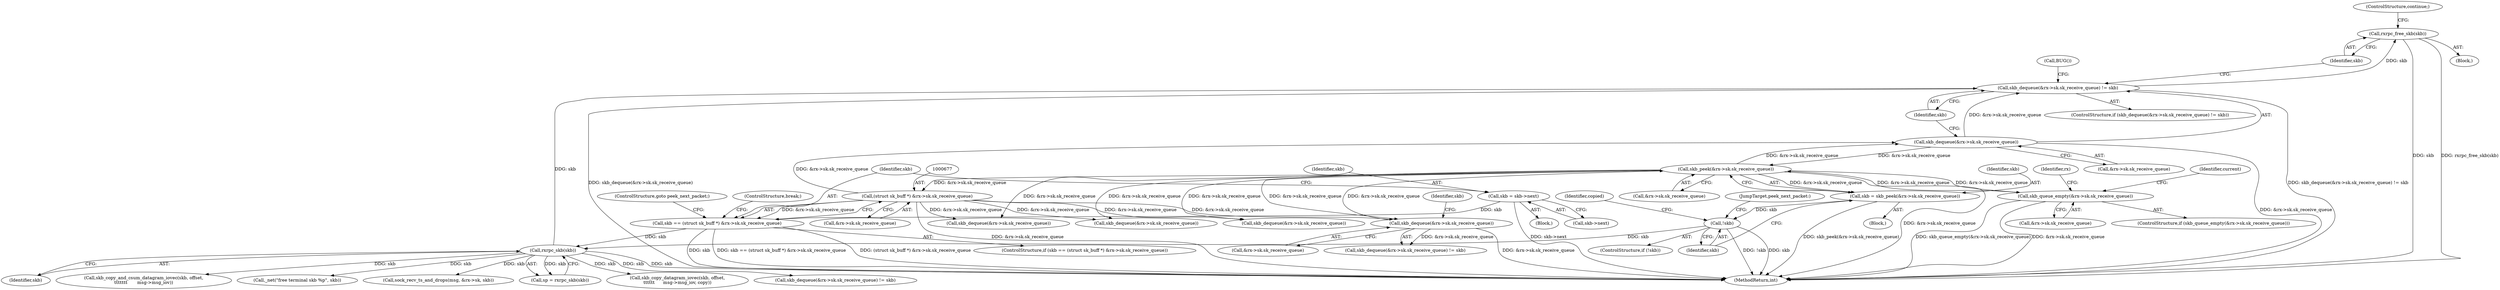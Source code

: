 digraph "0_linux_f3d3342602f8bcbf37d7c46641cb9bca7618eb1c_29@API" {
"1000364" [label="(Call,rxrpc_free_skb(skb))"];
"1000354" [label="(Call,skb_dequeue(&rx->sk.sk_receive_queue) != skb)"];
"1000355" [label="(Call,skb_dequeue(&rx->sk.sk_receive_queue))"];
"1000676" [label="(Call,(struct sk_buff *) &rx->sk.sk_receive_queue)"];
"1000231" [label="(Call,skb_peek(&rx->sk.sk_receive_queue))"];
"1000280" [label="(Call,skb_queue_empty(&rx->sk.sk_receive_queue))"];
"1000690" [label="(Call,skb_dequeue(&rx->sk.sk_receive_queue))"];
"1000313" [label="(Call,rxrpc_skb(skb))"];
"1000239" [label="(Call,!skb)"];
"1000229" [label="(Call,skb = skb_peek(&rx->sk.sk_receive_queue))"];
"1000674" [label="(Call,skb == (struct sk_buff *) &rx->sk.sk_receive_queue)"];
"1000668" [label="(Call,skb = skb->next)"];
"1000300" [label="(Identifier,rx)"];
"1000197" [label="(Block,)"];
"1000281" [label="(Call,&rx->sk.sk_receive_queue)"];
"1000311" [label="(Call,sp = rxrpc_skb(skb))"];
"1000689" [label="(Call,skb_dequeue(&rx->sk.sk_receive_queue) != skb)"];
"1000231" [label="(Call,skb_peek(&rx->sk.sk_receive_queue))"];
"1000232" [label="(Call,&rx->sk.sk_receive_queue)"];
"1000230" [label="(Identifier,skb)"];
"1000229" [label="(Call,skb = skb_peek(&rx->sk.sk_receive_queue))"];
"1000280" [label="(Call,skb_queue_empty(&rx->sk.sk_receive_queue))"];
"1000310" [label="(JumpTarget,peek_next_packet:)"];
"1000536" [label="(Call,skb_copy_datagram_iovec(skb, offset,\n\t\t\t\t\t\t      msg->msg_iov, copy))"];
"1000355" [label="(Call,skb_dequeue(&rx->sk.sk_receive_queue))"];
"1000665" [label="(Block,)"];
"1000290" [label="(Identifier,current)"];
"1000755" [label="(Call,skb_dequeue(&rx->sk.sk_receive_queue) != skb)"];
"1000685" [label="(ControlStructure,goto peek_next_packet;)"];
"1000756" [label="(Call,skb_dequeue(&rx->sk.sk_receive_queue))"];
"1000314" [label="(Identifier,skb)"];
"1000676" [label="(Call,(struct sk_buff *) &rx->sk.sk_receive_queue)"];
"1000363" [label="(Call,BUG())"];
"1000365" [label="(Identifier,skb)"];
"1000684" [label="(ControlStructure,break;)"];
"1000547" [label="(Call,skb_copy_and_csum_datagram_iovec(skb, offset,\n\t\t\t\t\t\t\t       msg->msg_iov))"];
"1000313" [label="(Call,rxrpc_skb(skb))"];
"1000279" [label="(ControlStructure,if (skb_queue_empty(&rx->sk.sk_receive_queue)))"];
"1000354" [label="(Call,skb_dequeue(&rx->sk.sk_receive_queue) != skb)"];
"1000364" [label="(Call,rxrpc_free_skb(skb))"];
"1000690" [label="(Call,skb_dequeue(&rx->sk.sk_receive_queue))"];
"1000362" [label="(Identifier,skb)"];
"1000366" [label="(ControlStructure,continue;)"];
"1000244" [label="(Identifier,copied)"];
"1000673" [label="(ControlStructure,if (skb == (struct sk_buff *) &rx->sk.sk_receive_queue))"];
"1000668" [label="(Call,skb = skb->next)"];
"1000691" [label="(Call,&rx->sk.sk_receive_queue)"];
"1000670" [label="(Call,skb->next)"];
"1000905" [label="(Call,_net(\"free terminal skb %p\", skb))"];
"1000240" [label="(Identifier,skb)"];
"1000669" [label="(Identifier,skb)"];
"1000350" [label="(Block,)"];
"1000439" [label="(Call,sock_recv_ts_and_drops(msg, &rx->sk, skb))"];
"1000353" [label="(ControlStructure,if (skb_dequeue(&rx->sk.sk_receive_queue) != skb))"];
"1000628" [label="(Call,skb_dequeue(&rx->sk.sk_receive_queue))"];
"1000697" [label="(Identifier,skb)"];
"1000238" [label="(ControlStructure,if (!skb))"];
"1000356" [label="(Call,&rx->sk.sk_receive_queue)"];
"1000675" [label="(Identifier,skb)"];
"1001014" [label="(MethodReturn,int)"];
"1000910" [label="(Call,skb_dequeue(&rx->sk.sk_receive_queue))"];
"1000678" [label="(Call,&rx->sk.sk_receive_queue)"];
"1000674" [label="(Call,skb == (struct sk_buff *) &rx->sk.sk_receive_queue)"];
"1000239" [label="(Call,!skb)"];
"1000364" -> "1000350"  [label="AST: "];
"1000364" -> "1000365"  [label="CFG: "];
"1000365" -> "1000364"  [label="AST: "];
"1000366" -> "1000364"  [label="CFG: "];
"1000364" -> "1001014"  [label="DDG: skb"];
"1000364" -> "1001014"  [label="DDG: rxrpc_free_skb(skb)"];
"1000354" -> "1000364"  [label="DDG: skb"];
"1000354" -> "1000353"  [label="AST: "];
"1000354" -> "1000362"  [label="CFG: "];
"1000355" -> "1000354"  [label="AST: "];
"1000362" -> "1000354"  [label="AST: "];
"1000363" -> "1000354"  [label="CFG: "];
"1000365" -> "1000354"  [label="CFG: "];
"1000354" -> "1001014"  [label="DDG: skb_dequeue(&rx->sk.sk_receive_queue) != skb"];
"1000354" -> "1001014"  [label="DDG: skb_dequeue(&rx->sk.sk_receive_queue)"];
"1000355" -> "1000354"  [label="DDG: &rx->sk.sk_receive_queue"];
"1000313" -> "1000354"  [label="DDG: skb"];
"1000355" -> "1000356"  [label="CFG: "];
"1000356" -> "1000355"  [label="AST: "];
"1000362" -> "1000355"  [label="CFG: "];
"1000355" -> "1001014"  [label="DDG: &rx->sk.sk_receive_queue"];
"1000355" -> "1000231"  [label="DDG: &rx->sk.sk_receive_queue"];
"1000676" -> "1000355"  [label="DDG: &rx->sk.sk_receive_queue"];
"1000231" -> "1000355"  [label="DDG: &rx->sk.sk_receive_queue"];
"1000676" -> "1000674"  [label="AST: "];
"1000676" -> "1000678"  [label="CFG: "];
"1000677" -> "1000676"  [label="AST: "];
"1000678" -> "1000676"  [label="AST: "];
"1000674" -> "1000676"  [label="CFG: "];
"1000676" -> "1001014"  [label="DDG: &rx->sk.sk_receive_queue"];
"1000676" -> "1000628"  [label="DDG: &rx->sk.sk_receive_queue"];
"1000676" -> "1000674"  [label="DDG: &rx->sk.sk_receive_queue"];
"1000231" -> "1000676"  [label="DDG: &rx->sk.sk_receive_queue"];
"1000676" -> "1000690"  [label="DDG: &rx->sk.sk_receive_queue"];
"1000676" -> "1000756"  [label="DDG: &rx->sk.sk_receive_queue"];
"1000676" -> "1000910"  [label="DDG: &rx->sk.sk_receive_queue"];
"1000231" -> "1000229"  [label="AST: "];
"1000231" -> "1000232"  [label="CFG: "];
"1000232" -> "1000231"  [label="AST: "];
"1000229" -> "1000231"  [label="CFG: "];
"1000231" -> "1001014"  [label="DDG: &rx->sk.sk_receive_queue"];
"1000231" -> "1000229"  [label="DDG: &rx->sk.sk_receive_queue"];
"1000280" -> "1000231"  [label="DDG: &rx->sk.sk_receive_queue"];
"1000690" -> "1000231"  [label="DDG: &rx->sk.sk_receive_queue"];
"1000231" -> "1000280"  [label="DDG: &rx->sk.sk_receive_queue"];
"1000231" -> "1000628"  [label="DDG: &rx->sk.sk_receive_queue"];
"1000231" -> "1000690"  [label="DDG: &rx->sk.sk_receive_queue"];
"1000231" -> "1000756"  [label="DDG: &rx->sk.sk_receive_queue"];
"1000231" -> "1000910"  [label="DDG: &rx->sk.sk_receive_queue"];
"1000280" -> "1000279"  [label="AST: "];
"1000280" -> "1000281"  [label="CFG: "];
"1000281" -> "1000280"  [label="AST: "];
"1000290" -> "1000280"  [label="CFG: "];
"1000300" -> "1000280"  [label="CFG: "];
"1000280" -> "1001014"  [label="DDG: skb_queue_empty(&rx->sk.sk_receive_queue)"];
"1000280" -> "1001014"  [label="DDG: &rx->sk.sk_receive_queue"];
"1000690" -> "1000689"  [label="AST: "];
"1000690" -> "1000691"  [label="CFG: "];
"1000691" -> "1000690"  [label="AST: "];
"1000697" -> "1000690"  [label="CFG: "];
"1000690" -> "1001014"  [label="DDG: &rx->sk.sk_receive_queue"];
"1000690" -> "1000689"  [label="DDG: &rx->sk.sk_receive_queue"];
"1000313" -> "1000311"  [label="AST: "];
"1000313" -> "1000314"  [label="CFG: "];
"1000314" -> "1000313"  [label="AST: "];
"1000311" -> "1000313"  [label="CFG: "];
"1000313" -> "1001014"  [label="DDG: skb"];
"1000313" -> "1000311"  [label="DDG: skb"];
"1000239" -> "1000313"  [label="DDG: skb"];
"1000674" -> "1000313"  [label="DDG: skb"];
"1000313" -> "1000439"  [label="DDG: skb"];
"1000313" -> "1000536"  [label="DDG: skb"];
"1000313" -> "1000547"  [label="DDG: skb"];
"1000313" -> "1000755"  [label="DDG: skb"];
"1000313" -> "1000905"  [label="DDG: skb"];
"1000239" -> "1000238"  [label="AST: "];
"1000239" -> "1000240"  [label="CFG: "];
"1000240" -> "1000239"  [label="AST: "];
"1000244" -> "1000239"  [label="CFG: "];
"1000310" -> "1000239"  [label="CFG: "];
"1000239" -> "1001014"  [label="DDG: !skb"];
"1000239" -> "1001014"  [label="DDG: skb"];
"1000229" -> "1000239"  [label="DDG: skb"];
"1000229" -> "1000197"  [label="AST: "];
"1000230" -> "1000229"  [label="AST: "];
"1000240" -> "1000229"  [label="CFG: "];
"1000229" -> "1001014"  [label="DDG: skb_peek(&rx->sk.sk_receive_queue)"];
"1000674" -> "1000673"  [label="AST: "];
"1000675" -> "1000674"  [label="AST: "];
"1000684" -> "1000674"  [label="CFG: "];
"1000685" -> "1000674"  [label="CFG: "];
"1000674" -> "1001014"  [label="DDG: (struct sk_buff *) &rx->sk.sk_receive_queue"];
"1000674" -> "1001014"  [label="DDG: skb"];
"1000674" -> "1001014"  [label="DDG: skb == (struct sk_buff *) &rx->sk.sk_receive_queue"];
"1000668" -> "1000674"  [label="DDG: skb"];
"1000668" -> "1000665"  [label="AST: "];
"1000668" -> "1000670"  [label="CFG: "];
"1000669" -> "1000668"  [label="AST: "];
"1000670" -> "1000668"  [label="AST: "];
"1000675" -> "1000668"  [label="CFG: "];
"1000668" -> "1001014"  [label="DDG: skb->next"];
}
